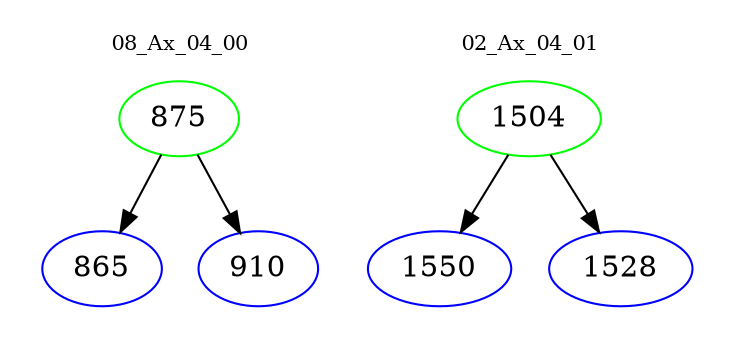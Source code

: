 digraph{
subgraph cluster_0 {
color = white
label = "08_Ax_04_00";
fontsize=10;
T0_875 [label="875", color="green"]
T0_875 -> T0_865 [color="black"]
T0_865 [label="865", color="blue"]
T0_875 -> T0_910 [color="black"]
T0_910 [label="910", color="blue"]
}
subgraph cluster_1 {
color = white
label = "02_Ax_04_01";
fontsize=10;
T1_1504 [label="1504", color="green"]
T1_1504 -> T1_1550 [color="black"]
T1_1550 [label="1550", color="blue"]
T1_1504 -> T1_1528 [color="black"]
T1_1528 [label="1528", color="blue"]
}
}
